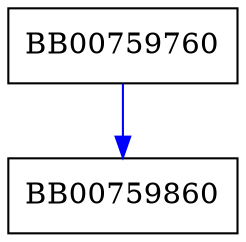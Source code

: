 digraph x25519_fe51_sqr {
  node [shape="box"];
  graph [splines=ortho];
  BB00759760 -> BB00759860 [color="blue"];
}